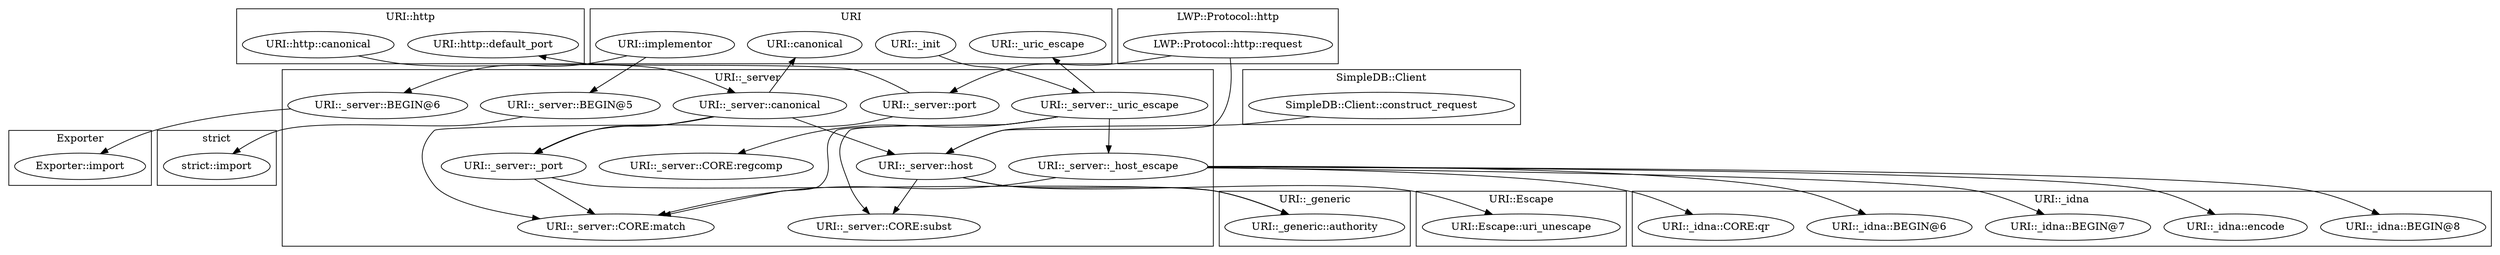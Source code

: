 digraph {
graph [overlap=false]
subgraph cluster_URI_Escape {
	label="URI::Escape";
	"URI::Escape::uri_unescape";
}
subgraph cluster_URI_http {
	label="URI::http";
	"URI::http::default_port";
	"URI::http::canonical";
}
subgraph cluster_URI__generic {
	label="URI::_generic";
	"URI::_generic::authority";
}
subgraph cluster_URI__server {
	label="URI::_server";
	"URI::_server::_port";
	"URI::_server::CORE:subst";
	"URI::_server::host";
	"URI::_server::_host_escape";
	"URI::_server::port";
	"URI::_server::canonical";
	"URI::_server::BEGIN@6";
	"URI::_server::CORE:regcomp";
	"URI::_server::_uric_escape";
	"URI::_server::CORE:match";
	"URI::_server::BEGIN@5";
}
subgraph cluster_SimpleDB_Client {
	label="SimpleDB::Client";
	"SimpleDB::Client::construct_request";
}
subgraph cluster_strict {
	label="strict";
	"strict::import";
}
subgraph cluster_URI__idna {
	label="URI::_idna";
	"URI::_idna::BEGIN@6";
	"URI::_idna::CORE:qr";
	"URI::_idna::BEGIN@8";
	"URI::_idna::encode";
	"URI::_idna::BEGIN@7";
}
subgraph cluster_URI {
	label="URI";
	"URI::canonical";
	"URI::_uric_escape";
	"URI::_init";
	"URI::implementor";
}
subgraph cluster_Exporter {
	label="Exporter";
	"Exporter::import";
}
subgraph cluster_LWP_Protocol_http {
	label="LWP::Protocol::http";
	"LWP::Protocol::http::request";
}
"URI::_server::_host_escape" -> "URI::_idna::encode";
"URI::implementor" -> "URI::_server::BEGIN@5";
"URI::http::canonical" -> "URI::_server::canonical";
"URI::_server::BEGIN@6" -> "Exporter::import";
"URI::_server::_host_escape" -> "URI::_idna::BEGIN@6";
"URI::_server::_host_escape" -> "URI::_idna::BEGIN@8";
"URI::_server::_uric_escape" -> "URI::_server::CORE:match";
"URI::_server::_port" -> "URI::_server::CORE:match";
"URI::_server::canonical" -> "URI::_server::CORE:match";
"URI::_server::_host_escape" -> "URI::_server::CORE:match";
"LWP::Protocol::http::request" -> "URI::_server::port";
"URI::_server::canonical" -> "URI::canonical";
"URI::_init" -> "URI::_server::_uric_escape";
"URI::_server::_uric_escape" -> "URI::_server::CORE:subst";
"URI::_server::host" -> "URI::_server::CORE:subst";
"URI::_server::_uric_escape" -> "URI::_uric_escape";
"URI::_server::port" -> "URI::http::default_port";
"SimpleDB::Client::construct_request" -> "URI::_server::host";
"LWP::Protocol::http::request" -> "URI::_server::host";
"URI::_server::canonical" -> "URI::_server::host";
"URI::_server::port" -> "URI::_server::_port";
"URI::_server::canonical" -> "URI::_server::_port";
"URI::_server::_host_escape" -> "URI::_idna::BEGIN@7";
"URI::_server::host" -> "URI::Escape::uri_unescape";
"URI::_server::_uric_escape" -> "URI::_server::CORE:regcomp";
"URI::_server::_uric_escape" -> "URI::_server::_host_escape";
"URI::_server::_port" -> "URI::_generic::authority";
"URI::_server::host" -> "URI::_generic::authority";
"URI::implementor" -> "URI::_server::BEGIN@6";
"URI::_server::_host_escape" -> "URI::_idna::CORE:qr";
"URI::_server::BEGIN@5" -> "strict::import";
}
